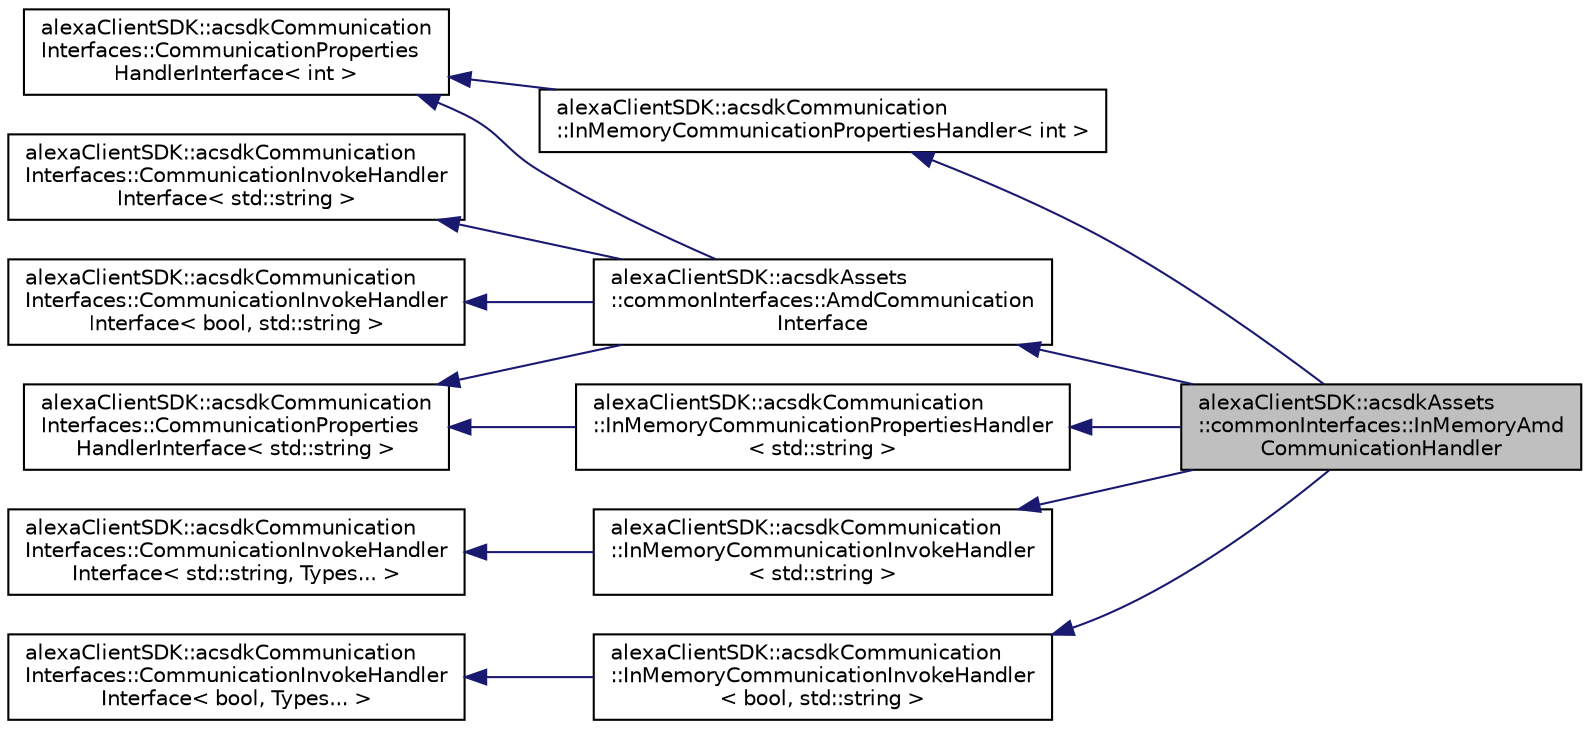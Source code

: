 digraph "alexaClientSDK::acsdkAssets::commonInterfaces::InMemoryAmdCommunicationHandler"
{
  edge [fontname="Helvetica",fontsize="10",labelfontname="Helvetica",labelfontsize="10"];
  node [fontname="Helvetica",fontsize="10",shape=record];
  rankdir="LR";
  Node12 [label="alexaClientSDK::acsdkAssets\l::commonInterfaces::InMemoryAmd\lCommunicationHandler",height=0.2,width=0.4,color="black", fillcolor="grey75", style="filled", fontcolor="black"];
  Node13 -> Node12 [dir="back",color="midnightblue",fontsize="10",style="solid",fontname="Helvetica"];
  Node13 [label="alexaClientSDK::acsdkAssets\l::commonInterfaces::AmdCommunication\lInterface",height=0.2,width=0.4,color="black", fillcolor="white", style="filled",URL="$classalexa_client_s_d_k_1_1acsdk_assets_1_1common_interfaces_1_1_amd_communication_interface.html"];
  Node14 -> Node13 [dir="back",color="midnightblue",fontsize="10",style="solid",fontname="Helvetica"];
  Node14 [label="alexaClientSDK::acsdkCommunication\lInterfaces::CommunicationProperties\lHandlerInterface\< int \>",height=0.2,width=0.4,color="black", fillcolor="white", style="filled",URL="$classalexa_client_s_d_k_1_1acsdk_communication_interfaces_1_1_communication_properties_handler_interface.html"];
  Node15 -> Node13 [dir="back",color="midnightblue",fontsize="10",style="solid",fontname="Helvetica"];
  Node15 [label="alexaClientSDK::acsdkCommunication\lInterfaces::CommunicationProperties\lHandlerInterface\< std::string \>",height=0.2,width=0.4,color="black", fillcolor="white", style="filled",URL="$classalexa_client_s_d_k_1_1acsdk_communication_interfaces_1_1_communication_properties_handler_interface.html"];
  Node16 -> Node13 [dir="back",color="midnightblue",fontsize="10",style="solid",fontname="Helvetica"];
  Node16 [label="alexaClientSDK::acsdkCommunication\lInterfaces::CommunicationInvokeHandler\lInterface\< std::string \>",height=0.2,width=0.4,color="black", fillcolor="white", style="filled",URL="$classalexa_client_s_d_k_1_1acsdk_communication_interfaces_1_1_communication_invoke_handler_interface.html"];
  Node17 -> Node13 [dir="back",color="midnightblue",fontsize="10",style="solid",fontname="Helvetica"];
  Node17 [label="alexaClientSDK::acsdkCommunication\lInterfaces::CommunicationInvokeHandler\lInterface\< bool, std::string \>",height=0.2,width=0.4,color="black", fillcolor="white", style="filled",URL="$classalexa_client_s_d_k_1_1acsdk_communication_interfaces_1_1_communication_invoke_handler_interface.html"];
  Node18 -> Node12 [dir="back",color="midnightblue",fontsize="10",style="solid",fontname="Helvetica"];
  Node18 [label="alexaClientSDK::acsdkCommunication\l::InMemoryCommunicationPropertiesHandler\l\< std::string \>",height=0.2,width=0.4,color="black", fillcolor="white", style="filled",URL="$classalexa_client_s_d_k_1_1acsdk_communication_1_1_in_memory_communication_properties_handler.html"];
  Node15 -> Node18 [dir="back",color="midnightblue",fontsize="10",style="solid",fontname="Helvetica"];
  Node19 -> Node12 [dir="back",color="midnightblue",fontsize="10",style="solid",fontname="Helvetica"];
  Node19 [label="alexaClientSDK::acsdkCommunication\l::InMemoryCommunicationPropertiesHandler\< int \>",height=0.2,width=0.4,color="black", fillcolor="white", style="filled",URL="$classalexa_client_s_d_k_1_1acsdk_communication_1_1_in_memory_communication_properties_handler.html"];
  Node14 -> Node19 [dir="back",color="midnightblue",fontsize="10",style="solid",fontname="Helvetica"];
  Node20 -> Node12 [dir="back",color="midnightblue",fontsize="10",style="solid",fontname="Helvetica"];
  Node20 [label="alexaClientSDK::acsdkCommunication\l::InMemoryCommunicationInvokeHandler\l\< std::string \>",height=0.2,width=0.4,color="black", fillcolor="white", style="filled",URL="$classalexa_client_s_d_k_1_1acsdk_communication_1_1_in_memory_communication_invoke_handler.html"];
  Node21 -> Node20 [dir="back",color="midnightblue",fontsize="10",style="solid",fontname="Helvetica"];
  Node21 [label="alexaClientSDK::acsdkCommunication\lInterfaces::CommunicationInvokeHandler\lInterface\< std::string, Types... \>",height=0.2,width=0.4,color="black", fillcolor="white", style="filled",URL="$classalexa_client_s_d_k_1_1acsdk_communication_interfaces_1_1_communication_invoke_handler_interface.html"];
  Node22 -> Node12 [dir="back",color="midnightblue",fontsize="10",style="solid",fontname="Helvetica"];
  Node22 [label="alexaClientSDK::acsdkCommunication\l::InMemoryCommunicationInvokeHandler\l\< bool, std::string \>",height=0.2,width=0.4,color="black", fillcolor="white", style="filled",URL="$classalexa_client_s_d_k_1_1acsdk_communication_1_1_in_memory_communication_invoke_handler.html"];
  Node23 -> Node22 [dir="back",color="midnightblue",fontsize="10",style="solid",fontname="Helvetica"];
  Node23 [label="alexaClientSDK::acsdkCommunication\lInterfaces::CommunicationInvokeHandler\lInterface\< bool, Types... \>",height=0.2,width=0.4,color="black", fillcolor="white", style="filled",URL="$classalexa_client_s_d_k_1_1acsdk_communication_interfaces_1_1_communication_invoke_handler_interface.html"];
}
